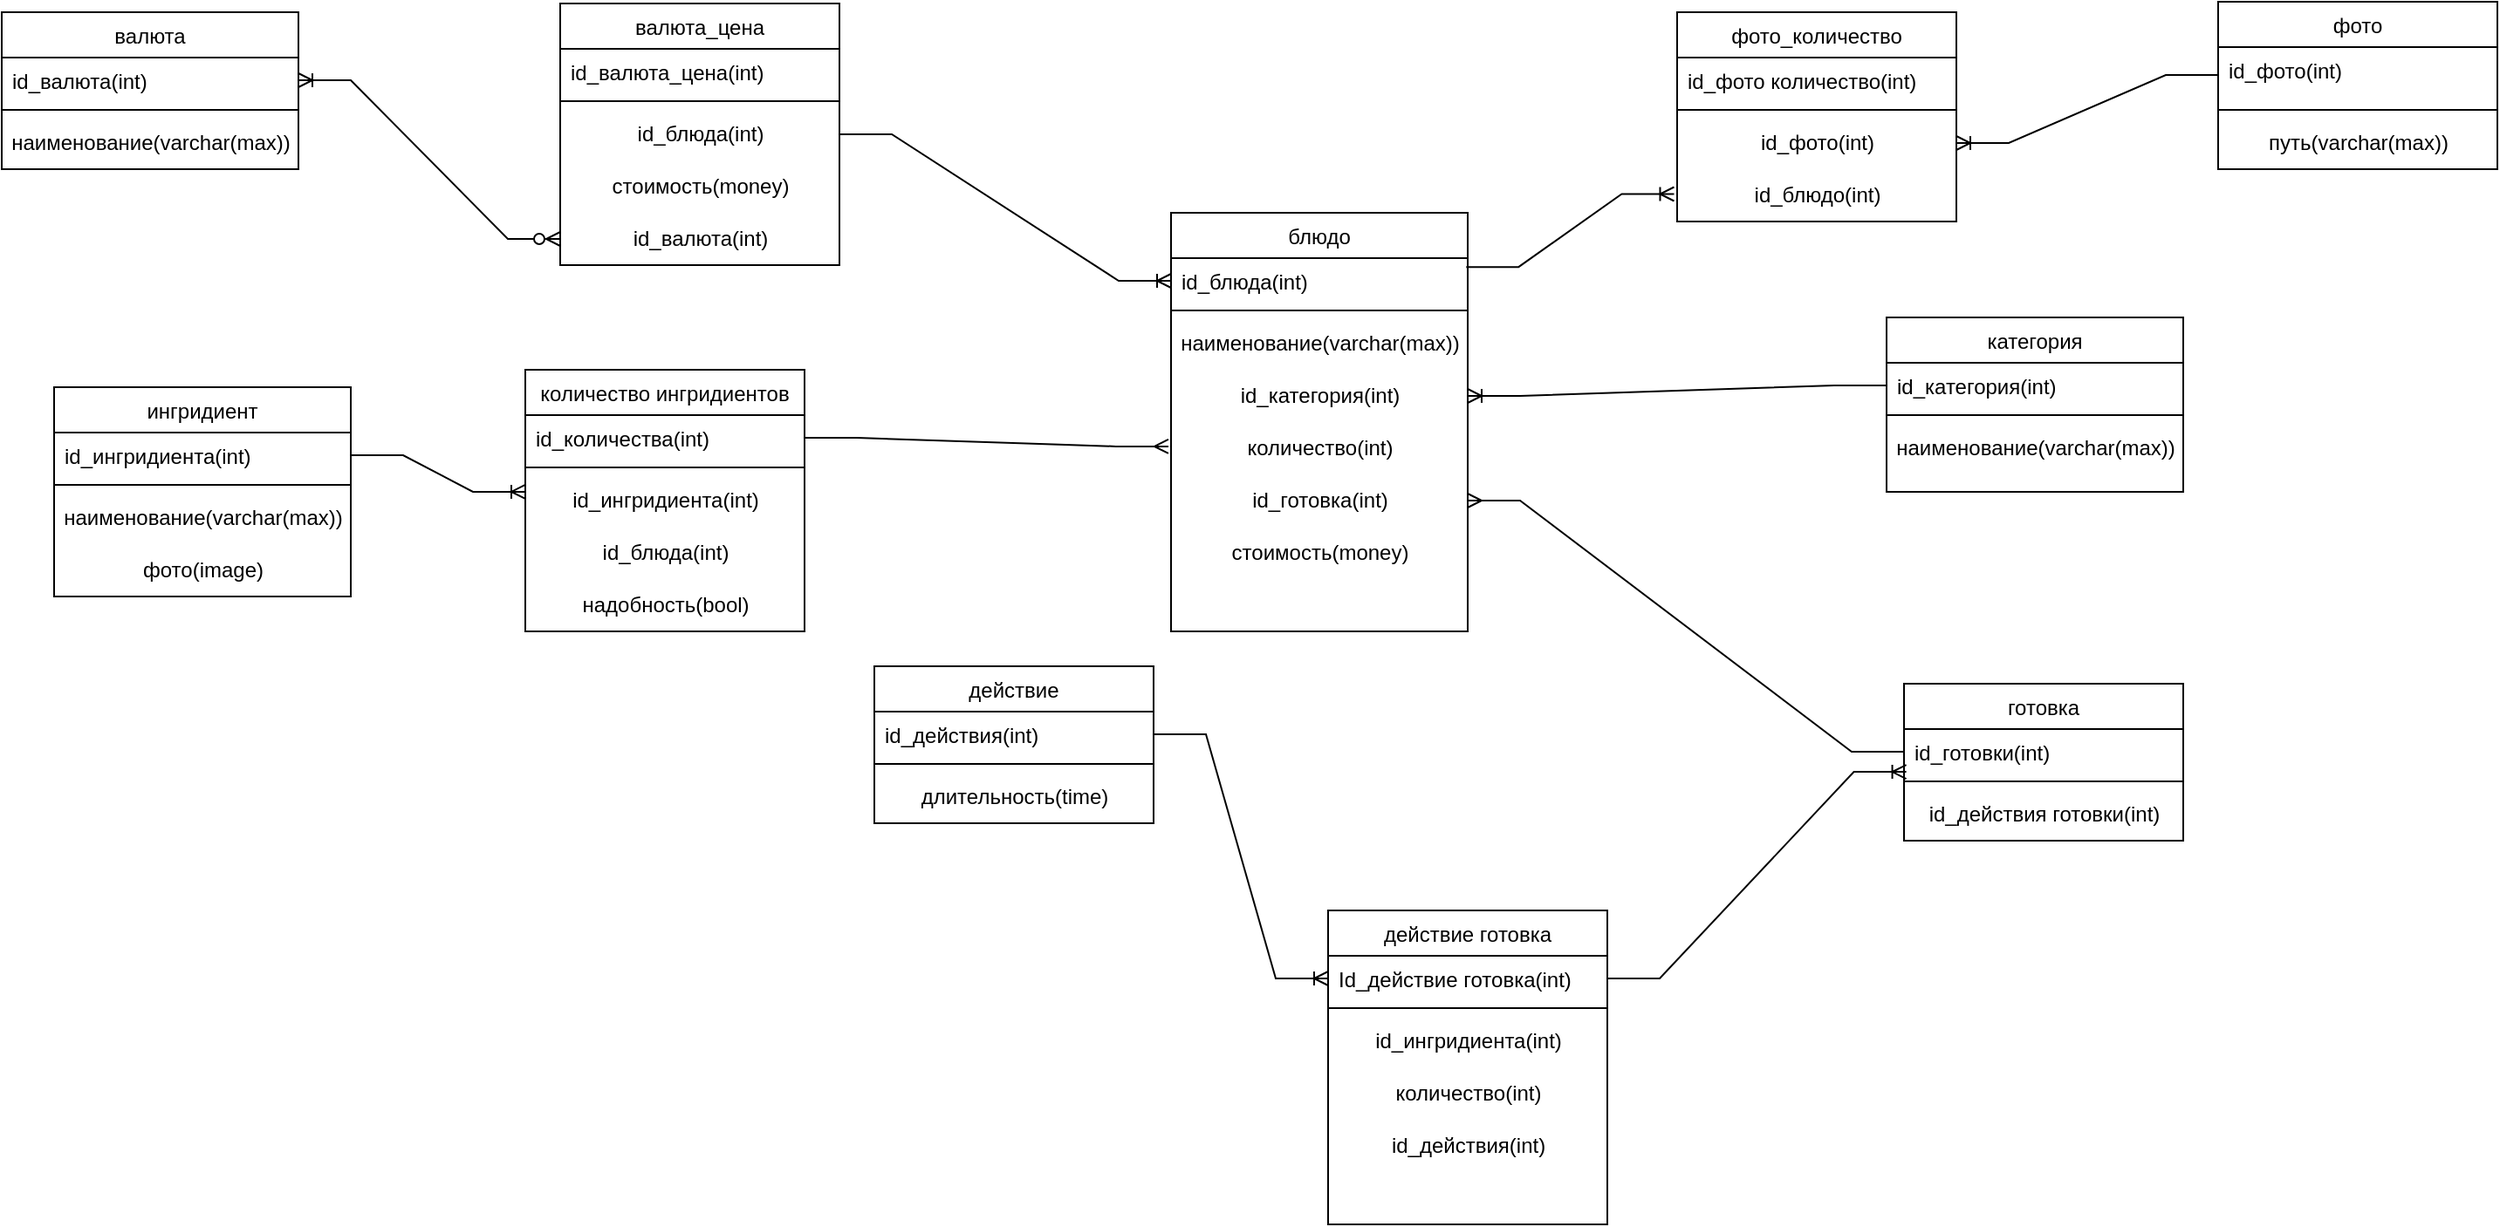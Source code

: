<mxfile version="20.5.1" type="device"><diagram id="fs9nkQfVWFTvsb8fSS-B" name="Page-1"><mxGraphModel dx="1384" dy="719" grid="1" gridSize="10" guides="1" tooltips="1" connect="1" arrows="1" fold="1" page="1" pageScale="1" pageWidth="827" pageHeight="1169" math="0" shadow="0"><root><mxCell id="0"/><mxCell id="1" parent="0"/><mxCell id="9PxBMBBNbMN-s1ZErmE2-3" value="категория" style="swimlane;fontStyle=0;align=center;verticalAlign=top;childLayout=stackLayout;horizontal=1;startSize=26;horizontalStack=0;resizeParent=1;resizeLast=0;collapsible=1;marginBottom=0;rounded=0;shadow=0;strokeWidth=1;" vertex="1" parent="1"><mxGeometry x="1380" y="460" width="170" height="100" as="geometry"><mxRectangle x="130" y="380" width="160" height="26" as="alternateBounds"/></mxGeometry></mxCell><mxCell id="9PxBMBBNbMN-s1ZErmE2-4" value="id_категория(int)" style="text;align=left;verticalAlign=top;spacingLeft=4;spacingRight=4;overflow=hidden;rotatable=0;points=[[0,0.5],[1,0.5]];portConstraint=eastwest;" vertex="1" parent="9PxBMBBNbMN-s1ZErmE2-3"><mxGeometry y="26" width="170" height="26" as="geometry"/></mxCell><mxCell id="9PxBMBBNbMN-s1ZErmE2-5" value="" style="line;html=1;strokeWidth=1;align=left;verticalAlign=middle;spacingTop=-1;spacingLeft=3;spacingRight=3;rotatable=0;labelPosition=right;points=[];portConstraint=eastwest;" vertex="1" parent="9PxBMBBNbMN-s1ZErmE2-3"><mxGeometry y="52" width="170" height="8" as="geometry"/></mxCell><mxCell id="9PxBMBBNbMN-s1ZErmE2-6" value="наименование(varchar(max))" style="text;html=1;align=center;verticalAlign=middle;resizable=0;points=[];autosize=1;strokeColor=none;fillColor=none;" vertex="1" parent="9PxBMBBNbMN-s1ZErmE2-3"><mxGeometry y="60" width="170" height="30" as="geometry"/></mxCell><mxCell id="9PxBMBBNbMN-s1ZErmE2-7" value="блюдо" style="swimlane;fontStyle=0;align=center;verticalAlign=top;childLayout=stackLayout;horizontal=1;startSize=26;horizontalStack=0;resizeParent=1;resizeLast=0;collapsible=1;marginBottom=0;rounded=0;shadow=0;strokeWidth=1;" vertex="1" parent="1"><mxGeometry x="970" y="400" width="170" height="240" as="geometry"><mxRectangle x="130" y="380" width="160" height="26" as="alternateBounds"/></mxGeometry></mxCell><mxCell id="9PxBMBBNbMN-s1ZErmE2-8" value="id_блюда(int)" style="text;align=left;verticalAlign=top;spacingLeft=4;spacingRight=4;overflow=hidden;rotatable=0;points=[[0,0.5],[1,0.5]];portConstraint=eastwest;" vertex="1" parent="9PxBMBBNbMN-s1ZErmE2-7"><mxGeometry y="26" width="170" height="26" as="geometry"/></mxCell><mxCell id="9PxBMBBNbMN-s1ZErmE2-9" value="" style="line;html=1;strokeWidth=1;align=left;verticalAlign=middle;spacingTop=-1;spacingLeft=3;spacingRight=3;rotatable=0;labelPosition=right;points=[];portConstraint=eastwest;" vertex="1" parent="9PxBMBBNbMN-s1ZErmE2-7"><mxGeometry y="52" width="170" height="8" as="geometry"/></mxCell><mxCell id="9PxBMBBNbMN-s1ZErmE2-10" value="наименование(varchar(max))" style="text;html=1;align=center;verticalAlign=middle;resizable=0;points=[];autosize=1;strokeColor=none;fillColor=none;" vertex="1" parent="9PxBMBBNbMN-s1ZErmE2-7"><mxGeometry y="60" width="170" height="30" as="geometry"/></mxCell><mxCell id="9PxBMBBNbMN-s1ZErmE2-11" value="id_категория(int)" style="text;html=1;align=center;verticalAlign=middle;resizable=0;points=[];autosize=1;strokeColor=none;fillColor=none;" vertex="1" parent="9PxBMBBNbMN-s1ZErmE2-7"><mxGeometry y="90" width="170" height="30" as="geometry"/></mxCell><mxCell id="9PxBMBBNbMN-s1ZErmE2-12" value="количество(int)" style="text;html=1;align=center;verticalAlign=middle;resizable=0;points=[];autosize=1;strokeColor=none;fillColor=none;" vertex="1" parent="9PxBMBBNbMN-s1ZErmE2-7"><mxGeometry y="120" width="170" height="30" as="geometry"/></mxCell><mxCell id="9PxBMBBNbMN-s1ZErmE2-13" value="id_готовка(int)" style="text;html=1;align=center;verticalAlign=middle;resizable=0;points=[];autosize=1;strokeColor=none;fillColor=none;" vertex="1" parent="9PxBMBBNbMN-s1ZErmE2-7"><mxGeometry y="150" width="170" height="30" as="geometry"/></mxCell><mxCell id="9PxBMBBNbMN-s1ZErmE2-14" value="стоимость(money)" style="text;html=1;align=center;verticalAlign=middle;resizable=0;points=[];autosize=1;strokeColor=none;fillColor=none;" vertex="1" parent="9PxBMBBNbMN-s1ZErmE2-7"><mxGeometry y="180" width="170" height="30" as="geometry"/></mxCell><mxCell id="9PxBMBBNbMN-s1ZErmE2-15" value="ингридиент" style="swimlane;fontStyle=0;align=center;verticalAlign=top;childLayout=stackLayout;horizontal=1;startSize=26;horizontalStack=0;resizeParent=1;resizeLast=0;collapsible=1;marginBottom=0;rounded=0;shadow=0;strokeWidth=1;" vertex="1" parent="1"><mxGeometry x="330" y="500" width="170" height="120" as="geometry"><mxRectangle x="130" y="380" width="160" height="26" as="alternateBounds"/></mxGeometry></mxCell><mxCell id="9PxBMBBNbMN-s1ZErmE2-16" value="id_ингридиента(int)" style="text;align=left;verticalAlign=top;spacingLeft=4;spacingRight=4;overflow=hidden;rotatable=0;points=[[0,0.5],[1,0.5]];portConstraint=eastwest;" vertex="1" parent="9PxBMBBNbMN-s1ZErmE2-15"><mxGeometry y="26" width="170" height="26" as="geometry"/></mxCell><mxCell id="9PxBMBBNbMN-s1ZErmE2-17" value="" style="line;html=1;strokeWidth=1;align=left;verticalAlign=middle;spacingTop=-1;spacingLeft=3;spacingRight=3;rotatable=0;labelPosition=right;points=[];portConstraint=eastwest;" vertex="1" parent="9PxBMBBNbMN-s1ZErmE2-15"><mxGeometry y="52" width="170" height="8" as="geometry"/></mxCell><mxCell id="9PxBMBBNbMN-s1ZErmE2-18" value="наименование(varchar(max))" style="text;html=1;align=center;verticalAlign=middle;resizable=0;points=[];autosize=1;strokeColor=none;fillColor=none;" vertex="1" parent="9PxBMBBNbMN-s1ZErmE2-15"><mxGeometry y="60" width="170" height="30" as="geometry"/></mxCell><mxCell id="9PxBMBBNbMN-s1ZErmE2-19" value="фото(image)" style="text;html=1;align=center;verticalAlign=middle;resizable=0;points=[];autosize=1;strokeColor=none;fillColor=none;" vertex="1" parent="9PxBMBBNbMN-s1ZErmE2-15"><mxGeometry y="90" width="170" height="30" as="geometry"/></mxCell><mxCell id="9PxBMBBNbMN-s1ZErmE2-20" value="количество ингридиентов" style="swimlane;fontStyle=0;align=center;verticalAlign=top;childLayout=stackLayout;horizontal=1;startSize=26;horizontalStack=0;resizeParent=1;resizeLast=0;collapsible=1;marginBottom=0;rounded=0;shadow=0;strokeWidth=1;" vertex="1" parent="1"><mxGeometry x="600" y="490" width="160" height="150" as="geometry"><mxRectangle x="130" y="380" width="160" height="26" as="alternateBounds"/></mxGeometry></mxCell><mxCell id="9PxBMBBNbMN-s1ZErmE2-21" value="id_количества(int)" style="text;align=left;verticalAlign=top;spacingLeft=4;spacingRight=4;overflow=hidden;rotatable=0;points=[[0,0.5],[1,0.5]];portConstraint=eastwest;" vertex="1" parent="9PxBMBBNbMN-s1ZErmE2-20"><mxGeometry y="26" width="160" height="26" as="geometry"/></mxCell><mxCell id="9PxBMBBNbMN-s1ZErmE2-22" value="" style="line;html=1;strokeWidth=1;align=left;verticalAlign=middle;spacingTop=-1;spacingLeft=3;spacingRight=3;rotatable=0;labelPosition=right;points=[];portConstraint=eastwest;" vertex="1" parent="9PxBMBBNbMN-s1ZErmE2-20"><mxGeometry y="52" width="160" height="8" as="geometry"/></mxCell><mxCell id="9PxBMBBNbMN-s1ZErmE2-23" value="id_ингридиента(int)" style="text;html=1;align=center;verticalAlign=middle;resizable=0;points=[];autosize=1;strokeColor=none;fillColor=none;" vertex="1" parent="9PxBMBBNbMN-s1ZErmE2-20"><mxGeometry y="60" width="160" height="30" as="geometry"/></mxCell><mxCell id="9PxBMBBNbMN-s1ZErmE2-24" value="id_блюда(int)" style="text;html=1;align=center;verticalAlign=middle;resizable=0;points=[];autosize=1;strokeColor=none;fillColor=none;" vertex="1" parent="9PxBMBBNbMN-s1ZErmE2-20"><mxGeometry y="90" width="160" height="30" as="geometry"/></mxCell><mxCell id="9PxBMBBNbMN-s1ZErmE2-25" value="надобность(bool)" style="text;html=1;align=center;verticalAlign=middle;resizable=0;points=[];autosize=1;strokeColor=none;fillColor=none;" vertex="1" parent="9PxBMBBNbMN-s1ZErmE2-20"><mxGeometry y="120" width="160" height="30" as="geometry"/></mxCell><mxCell id="9PxBMBBNbMN-s1ZErmE2-29" value="готовка" style="swimlane;fontStyle=0;align=center;verticalAlign=top;childLayout=stackLayout;horizontal=1;startSize=26;horizontalStack=0;resizeParent=1;resizeLast=0;collapsible=1;marginBottom=0;rounded=0;shadow=0;strokeWidth=1;" vertex="1" parent="1"><mxGeometry x="1390.0" y="670" width="160" height="90" as="geometry"><mxRectangle x="130" y="380" width="160" height="26" as="alternateBounds"/></mxGeometry></mxCell><mxCell id="9PxBMBBNbMN-s1ZErmE2-30" value="id_готовки(int)" style="text;align=left;verticalAlign=top;spacingLeft=4;spacingRight=4;overflow=hidden;rotatable=0;points=[[0,0.5],[1,0.5]];portConstraint=eastwest;" vertex="1" parent="9PxBMBBNbMN-s1ZErmE2-29"><mxGeometry y="26" width="160" height="26" as="geometry"/></mxCell><mxCell id="9PxBMBBNbMN-s1ZErmE2-31" value="" style="line;html=1;strokeWidth=1;align=left;verticalAlign=middle;spacingTop=-1;spacingLeft=3;spacingRight=3;rotatable=0;labelPosition=right;points=[];portConstraint=eastwest;" vertex="1" parent="9PxBMBBNbMN-s1ZErmE2-29"><mxGeometry y="52" width="160" height="8" as="geometry"/></mxCell><mxCell id="9PxBMBBNbMN-s1ZErmE2-32" value="id_действия готовки(int)" style="text;html=1;align=center;verticalAlign=middle;resizable=0;points=[];autosize=1;strokeColor=none;fillColor=none;" vertex="1" parent="9PxBMBBNbMN-s1ZErmE2-29"><mxGeometry y="60" width="160" height="30" as="geometry"/></mxCell><mxCell id="9PxBMBBNbMN-s1ZErmE2-33" value="действие" style="swimlane;fontStyle=0;align=center;verticalAlign=top;childLayout=stackLayout;horizontal=1;startSize=26;horizontalStack=0;resizeParent=1;resizeLast=0;collapsible=1;marginBottom=0;rounded=0;shadow=0;strokeWidth=1;" vertex="1" parent="1"><mxGeometry x="800" y="660" width="160" height="90" as="geometry"><mxRectangle x="130" y="380" width="160" height="26" as="alternateBounds"/></mxGeometry></mxCell><mxCell id="9PxBMBBNbMN-s1ZErmE2-34" value="id_действия(int)" style="text;align=left;verticalAlign=top;spacingLeft=4;spacingRight=4;overflow=hidden;rotatable=0;points=[[0,0.5],[1,0.5]];portConstraint=eastwest;" vertex="1" parent="9PxBMBBNbMN-s1ZErmE2-33"><mxGeometry y="26" width="160" height="26" as="geometry"/></mxCell><mxCell id="9PxBMBBNbMN-s1ZErmE2-35" value="" style="line;html=1;strokeWidth=1;align=left;verticalAlign=middle;spacingTop=-1;spacingLeft=3;spacingRight=3;rotatable=0;labelPosition=right;points=[];portConstraint=eastwest;" vertex="1" parent="9PxBMBBNbMN-s1ZErmE2-33"><mxGeometry y="52" width="160" height="8" as="geometry"/></mxCell><mxCell id="9PxBMBBNbMN-s1ZErmE2-36" value="длительность(time)" style="text;html=1;align=center;verticalAlign=middle;resizable=0;points=[];autosize=1;strokeColor=none;fillColor=none;" vertex="1" parent="9PxBMBBNbMN-s1ZErmE2-33"><mxGeometry y="60" width="160" height="30" as="geometry"/></mxCell><mxCell id="9PxBMBBNbMN-s1ZErmE2-37" value="действие готовка" style="swimlane;fontStyle=0;align=center;verticalAlign=top;childLayout=stackLayout;horizontal=1;startSize=26;horizontalStack=0;resizeParent=1;resizeLast=0;collapsible=1;marginBottom=0;rounded=0;shadow=0;strokeWidth=1;" vertex="1" parent="1"><mxGeometry x="1060" y="800" width="160" height="180" as="geometry"><mxRectangle x="130" y="380" width="160" height="26" as="alternateBounds"/></mxGeometry></mxCell><mxCell id="9PxBMBBNbMN-s1ZErmE2-38" value="Id_действие готовка(int)" style="text;align=left;verticalAlign=top;spacingLeft=4;spacingRight=4;overflow=hidden;rotatable=0;points=[[0,0.5],[1,0.5]];portConstraint=eastwest;" vertex="1" parent="9PxBMBBNbMN-s1ZErmE2-37"><mxGeometry y="26" width="160" height="26" as="geometry"/></mxCell><mxCell id="9PxBMBBNbMN-s1ZErmE2-39" value="" style="line;html=1;strokeWidth=1;align=left;verticalAlign=middle;spacingTop=-1;spacingLeft=3;spacingRight=3;rotatable=0;labelPosition=right;points=[];portConstraint=eastwest;" vertex="1" parent="9PxBMBBNbMN-s1ZErmE2-37"><mxGeometry y="52" width="160" height="8" as="geometry"/></mxCell><mxCell id="9PxBMBBNbMN-s1ZErmE2-40" value="id_ингридиента(int)" style="text;html=1;align=center;verticalAlign=middle;resizable=0;points=[];autosize=1;strokeColor=none;fillColor=none;" vertex="1" parent="9PxBMBBNbMN-s1ZErmE2-37"><mxGeometry y="60" width="160" height="30" as="geometry"/></mxCell><mxCell id="9PxBMBBNbMN-s1ZErmE2-41" value="количество(int)" style="text;html=1;align=center;verticalAlign=middle;resizable=0;points=[];autosize=1;strokeColor=none;fillColor=none;" vertex="1" parent="9PxBMBBNbMN-s1ZErmE2-37"><mxGeometry y="90" width="160" height="30" as="geometry"/></mxCell><mxCell id="9PxBMBBNbMN-s1ZErmE2-42" value="id_действия(int)" style="text;html=1;align=center;verticalAlign=middle;resizable=0;points=[];autosize=1;strokeColor=none;fillColor=none;" vertex="1" parent="9PxBMBBNbMN-s1ZErmE2-37"><mxGeometry y="120" width="160" height="30" as="geometry"/></mxCell><mxCell id="9PxBMBBNbMN-s1ZErmE2-43" style="text;html=1;align=center;verticalAlign=middle;resizable=0;points=[];autosize=1;strokeColor=none;fillColor=none;" vertex="1" parent="9PxBMBBNbMN-s1ZErmE2-37"><mxGeometry y="150" width="160" height="30" as="geometry"/></mxCell><mxCell id="9PxBMBBNbMN-s1ZErmE2-47" value="фото_количество" style="swimlane;fontStyle=0;align=center;verticalAlign=top;childLayout=stackLayout;horizontal=1;startSize=26;horizontalStack=0;resizeParent=1;resizeLast=0;collapsible=1;marginBottom=0;rounded=0;shadow=0;strokeWidth=1;" vertex="1" parent="1"><mxGeometry x="1260.0" y="285" width="160" height="120" as="geometry"><mxRectangle x="130" y="380" width="160" height="26" as="alternateBounds"/></mxGeometry></mxCell><mxCell id="9PxBMBBNbMN-s1ZErmE2-48" value="id_фото количество(int)" style="text;align=left;verticalAlign=top;spacingLeft=4;spacingRight=4;overflow=hidden;rotatable=0;points=[[0,0.5],[1,0.5]];portConstraint=eastwest;" vertex="1" parent="9PxBMBBNbMN-s1ZErmE2-47"><mxGeometry y="26" width="160" height="26" as="geometry"/></mxCell><mxCell id="9PxBMBBNbMN-s1ZErmE2-49" value="" style="line;html=1;strokeWidth=1;align=left;verticalAlign=middle;spacingTop=-1;spacingLeft=3;spacingRight=3;rotatable=0;labelPosition=right;points=[];portConstraint=eastwest;" vertex="1" parent="9PxBMBBNbMN-s1ZErmE2-47"><mxGeometry y="52" width="160" height="8" as="geometry"/></mxCell><mxCell id="9PxBMBBNbMN-s1ZErmE2-50" value="id_фото(int)" style="text;html=1;align=center;verticalAlign=middle;resizable=0;points=[];autosize=1;strokeColor=none;fillColor=none;" vertex="1" parent="9PxBMBBNbMN-s1ZErmE2-47"><mxGeometry y="60" width="160" height="30" as="geometry"/></mxCell><mxCell id="9PxBMBBNbMN-s1ZErmE2-51" value="id_блюдо(int)" style="text;html=1;align=center;verticalAlign=middle;resizable=0;points=[];autosize=1;strokeColor=none;fillColor=none;" vertex="1" parent="9PxBMBBNbMN-s1ZErmE2-47"><mxGeometry y="90" width="160" height="30" as="geometry"/></mxCell><mxCell id="9PxBMBBNbMN-s1ZErmE2-52" value="фото" style="swimlane;fontStyle=0;align=center;verticalAlign=top;childLayout=stackLayout;horizontal=1;startSize=26;horizontalStack=0;resizeParent=1;resizeLast=0;collapsible=1;marginBottom=0;rounded=0;shadow=0;strokeWidth=1;" vertex="1" parent="1"><mxGeometry x="1570.0" y="279" width="160" height="96" as="geometry"><mxRectangle x="130" y="380" width="160" height="26" as="alternateBounds"/></mxGeometry></mxCell><mxCell id="9PxBMBBNbMN-s1ZErmE2-53" value="id_фото(int)" style="text;align=left;verticalAlign=top;spacingLeft=4;spacingRight=4;overflow=hidden;rotatable=0;points=[[0,0.5],[1,0.5]];portConstraint=eastwest;" vertex="1" parent="9PxBMBBNbMN-s1ZErmE2-52"><mxGeometry y="26" width="160" height="32" as="geometry"/></mxCell><mxCell id="9PxBMBBNbMN-s1ZErmE2-54" value="" style="line;html=1;strokeWidth=1;align=left;verticalAlign=middle;spacingTop=-1;spacingLeft=3;spacingRight=3;rotatable=0;labelPosition=right;points=[];portConstraint=eastwest;" vertex="1" parent="9PxBMBBNbMN-s1ZErmE2-52"><mxGeometry y="58" width="160" height="8" as="geometry"/></mxCell><mxCell id="9PxBMBBNbMN-s1ZErmE2-55" value="путь(varchar(max))" style="text;html=1;align=center;verticalAlign=middle;resizable=0;points=[];autosize=1;strokeColor=none;fillColor=none;" vertex="1" parent="9PxBMBBNbMN-s1ZErmE2-52"><mxGeometry y="66" width="160" height="30" as="geometry"/></mxCell><mxCell id="9PxBMBBNbMN-s1ZErmE2-58" value="валюта" style="swimlane;fontStyle=0;align=center;verticalAlign=top;childLayout=stackLayout;horizontal=1;startSize=26;horizontalStack=0;resizeParent=1;resizeLast=0;collapsible=1;marginBottom=0;rounded=0;shadow=0;strokeWidth=1;" vertex="1" parent="1"><mxGeometry x="300" y="285" width="170" height="90" as="geometry"><mxRectangle x="130" y="380" width="160" height="26" as="alternateBounds"/></mxGeometry></mxCell><mxCell id="9PxBMBBNbMN-s1ZErmE2-59" value="id_валюта(int)" style="text;align=left;verticalAlign=top;spacingLeft=4;spacingRight=4;overflow=hidden;rotatable=0;points=[[0,0.5],[1,0.5]];portConstraint=eastwest;" vertex="1" parent="9PxBMBBNbMN-s1ZErmE2-58"><mxGeometry y="26" width="170" height="26" as="geometry"/></mxCell><mxCell id="9PxBMBBNbMN-s1ZErmE2-60" value="" style="line;html=1;strokeWidth=1;align=left;verticalAlign=middle;spacingTop=-1;spacingLeft=3;spacingRight=3;rotatable=0;labelPosition=right;points=[];portConstraint=eastwest;" vertex="1" parent="9PxBMBBNbMN-s1ZErmE2-58"><mxGeometry y="52" width="170" height="8" as="geometry"/></mxCell><mxCell id="9PxBMBBNbMN-s1ZErmE2-61" value="наименование(varchar(max))" style="text;html=1;align=center;verticalAlign=middle;resizable=0;points=[];autosize=1;strokeColor=none;fillColor=none;" vertex="1" parent="9PxBMBBNbMN-s1ZErmE2-58"><mxGeometry y="60" width="170" height="30" as="geometry"/></mxCell><mxCell id="9PxBMBBNbMN-s1ZErmE2-62" value="валюта_цена" style="swimlane;fontStyle=0;align=center;verticalAlign=top;childLayout=stackLayout;horizontal=1;startSize=26;horizontalStack=0;resizeParent=1;resizeLast=0;collapsible=1;marginBottom=0;rounded=0;shadow=0;strokeWidth=1;" vertex="1" parent="1"><mxGeometry x="620" y="280" width="160" height="150" as="geometry"><mxRectangle x="130" y="380" width="160" height="26" as="alternateBounds"/></mxGeometry></mxCell><mxCell id="9PxBMBBNbMN-s1ZErmE2-63" value="id_валюта_цена(int)" style="text;align=left;verticalAlign=top;spacingLeft=4;spacingRight=4;overflow=hidden;rotatable=0;points=[[0,0.5],[1,0.5]];portConstraint=eastwest;" vertex="1" parent="9PxBMBBNbMN-s1ZErmE2-62"><mxGeometry y="26" width="160" height="26" as="geometry"/></mxCell><mxCell id="9PxBMBBNbMN-s1ZErmE2-64" value="" style="line;html=1;strokeWidth=1;align=left;verticalAlign=middle;spacingTop=-1;spacingLeft=3;spacingRight=3;rotatable=0;labelPosition=right;points=[];portConstraint=eastwest;" vertex="1" parent="9PxBMBBNbMN-s1ZErmE2-62"><mxGeometry y="52" width="160" height="8" as="geometry"/></mxCell><mxCell id="9PxBMBBNbMN-s1ZErmE2-65" value="id_блюда(int)" style="text;html=1;align=center;verticalAlign=middle;resizable=0;points=[];autosize=1;strokeColor=none;fillColor=none;" vertex="1" parent="9PxBMBBNbMN-s1ZErmE2-62"><mxGeometry y="60" width="160" height="30" as="geometry"/></mxCell><mxCell id="9PxBMBBNbMN-s1ZErmE2-66" value="стоимость(money)" style="text;html=1;align=center;verticalAlign=middle;resizable=0;points=[];autosize=1;strokeColor=none;fillColor=none;" vertex="1" parent="9PxBMBBNbMN-s1ZErmE2-62"><mxGeometry y="90" width="160" height="30" as="geometry"/></mxCell><mxCell id="9PxBMBBNbMN-s1ZErmE2-67" value="id_валюта(int)" style="text;html=1;align=center;verticalAlign=middle;resizable=0;points=[];autosize=1;strokeColor=none;fillColor=none;" vertex="1" parent="9PxBMBBNbMN-s1ZErmE2-62"><mxGeometry y="120" width="160" height="30" as="geometry"/></mxCell><mxCell id="9PxBMBBNbMN-s1ZErmE2-73" value="" style="edgeStyle=entityRelationEdgeStyle;fontSize=12;html=1;endArrow=ERoneToMany;startArrow=ERzeroToMany;rounded=0;entryX=1;entryY=0.5;entryDx=0;entryDy=0;" edge="1" parent="1" source="9PxBMBBNbMN-s1ZErmE2-67" target="9PxBMBBNbMN-s1ZErmE2-59"><mxGeometry width="100" height="100" relative="1" as="geometry"><mxPoint x="550" y="420" as="sourcePoint"/><mxPoint x="570" y="210" as="targetPoint"/></mxGeometry></mxCell><mxCell id="9PxBMBBNbMN-s1ZErmE2-75" value="" style="edgeStyle=entityRelationEdgeStyle;fontSize=12;html=1;endArrow=ERoneToMany;rounded=0;entryX=0;entryY=0.5;entryDx=0;entryDy=0;" edge="1" parent="1" source="9PxBMBBNbMN-s1ZErmE2-65" target="9PxBMBBNbMN-s1ZErmE2-8"><mxGeometry width="100" height="100" relative="1" as="geometry"><mxPoint x="690" y="720" as="sourcePoint"/><mxPoint x="790" y="620" as="targetPoint"/></mxGeometry></mxCell><mxCell id="9PxBMBBNbMN-s1ZErmE2-77" value="" style="edgeStyle=entityRelationEdgeStyle;fontSize=12;html=1;endArrow=ERmany;rounded=0;exitX=1;exitY=0.5;exitDx=0;exitDy=0;entryX=-0.009;entryY=0.465;entryDx=0;entryDy=0;entryPerimeter=0;" edge="1" parent="1" source="9PxBMBBNbMN-s1ZErmE2-21" target="9PxBMBBNbMN-s1ZErmE2-12"><mxGeometry width="100" height="100" relative="1" as="geometry"><mxPoint x="960" y="640" as="sourcePoint"/><mxPoint x="940" y="490" as="targetPoint"/></mxGeometry></mxCell><mxCell id="9PxBMBBNbMN-s1ZErmE2-78" value="" style="edgeStyle=entityRelationEdgeStyle;fontSize=12;html=1;endArrow=ERoneToMany;rounded=0;exitX=1;exitY=0.5;exitDx=0;exitDy=0;entryX=0;entryY=0.5;entryDx=0;entryDy=0;" edge="1" parent="1" source="9PxBMBBNbMN-s1ZErmE2-34" target="9PxBMBBNbMN-s1ZErmE2-38"><mxGeometry width="100" height="100" relative="1" as="geometry"><mxPoint x="1060" y="790" as="sourcePoint"/><mxPoint x="1160" y="690" as="targetPoint"/></mxGeometry></mxCell><mxCell id="9PxBMBBNbMN-s1ZErmE2-79" value="" style="edgeStyle=entityRelationEdgeStyle;fontSize=12;html=1;endArrow=ERmany;rounded=0;exitX=0;exitY=0.5;exitDx=0;exitDy=0;" edge="1" parent="1" source="9PxBMBBNbMN-s1ZErmE2-30" target="9PxBMBBNbMN-s1ZErmE2-13"><mxGeometry width="100" height="100" relative="1" as="geometry"><mxPoint x="1186" y="519" as="sourcePoint"/><mxPoint x="1270" y="570" as="targetPoint"/></mxGeometry></mxCell><mxCell id="9PxBMBBNbMN-s1ZErmE2-80" value="" style="edgeStyle=entityRelationEdgeStyle;fontSize=12;html=1;endArrow=ERoneToMany;rounded=0;exitX=0;exitY=0.5;exitDx=0;exitDy=0;" edge="1" parent="1" source="9PxBMBBNbMN-s1ZErmE2-4" target="9PxBMBBNbMN-s1ZErmE2-11"><mxGeometry width="100" height="100" relative="1" as="geometry"><mxPoint x="1300" y="590" as="sourcePoint"/><mxPoint x="1270" y="540" as="targetPoint"/></mxGeometry></mxCell><mxCell id="9PxBMBBNbMN-s1ZErmE2-81" value="" style="edgeStyle=entityRelationEdgeStyle;fontSize=12;html=1;endArrow=ERoneToMany;rounded=0;exitX=0;exitY=0.5;exitDx=0;exitDy=0;" edge="1" parent="1" source="9PxBMBBNbMN-s1ZErmE2-53" target="9PxBMBBNbMN-s1ZErmE2-50"><mxGeometry width="100" height="100" relative="1" as="geometry"><mxPoint x="1450" y="620" as="sourcePoint"/><mxPoint x="1550" y="520" as="targetPoint"/></mxGeometry></mxCell><mxCell id="9PxBMBBNbMN-s1ZErmE2-82" value="" style="edgeStyle=entityRelationEdgeStyle;fontSize=12;html=1;endArrow=ERoneToMany;rounded=0;exitX=1;exitY=0.5;exitDx=0;exitDy=0;entryX=0.008;entryY=0.944;entryDx=0;entryDy=0;entryPerimeter=0;" edge="1" parent="1" source="9PxBMBBNbMN-s1ZErmE2-38" target="9PxBMBBNbMN-s1ZErmE2-30"><mxGeometry width="100" height="100" relative="1" as="geometry"><mxPoint x="1110" y="760" as="sourcePoint"/><mxPoint x="1210" y="660" as="targetPoint"/></mxGeometry></mxCell><mxCell id="9PxBMBBNbMN-s1ZErmE2-83" value="" style="edgeStyle=entityRelationEdgeStyle;fontSize=12;html=1;endArrow=ERoneToMany;rounded=0;exitX=0.995;exitY=0.195;exitDx=0;exitDy=0;exitPerimeter=0;entryX=-0.011;entryY=0.475;entryDx=0;entryDy=0;entryPerimeter=0;" edge="1" parent="1" source="9PxBMBBNbMN-s1ZErmE2-8" target="9PxBMBBNbMN-s1ZErmE2-51"><mxGeometry width="100" height="100" relative="1" as="geometry"><mxPoint x="1260" y="570" as="sourcePoint"/><mxPoint x="1360" y="470" as="targetPoint"/></mxGeometry></mxCell><mxCell id="9PxBMBBNbMN-s1ZErmE2-84" value="" style="edgeStyle=entityRelationEdgeStyle;fontSize=12;html=1;endArrow=ERoneToMany;rounded=0;exitX=1;exitY=0.5;exitDx=0;exitDy=0;entryX=0;entryY=0.333;entryDx=0;entryDy=0;entryPerimeter=0;" edge="1" parent="1" source="9PxBMBBNbMN-s1ZErmE2-16" target="9PxBMBBNbMN-s1ZErmE2-23"><mxGeometry width="100" height="100" relative="1" as="geometry"><mxPoint x="480" y="730" as="sourcePoint"/><mxPoint x="570" y="600" as="targetPoint"/></mxGeometry></mxCell></root></mxGraphModel></diagram></mxfile>